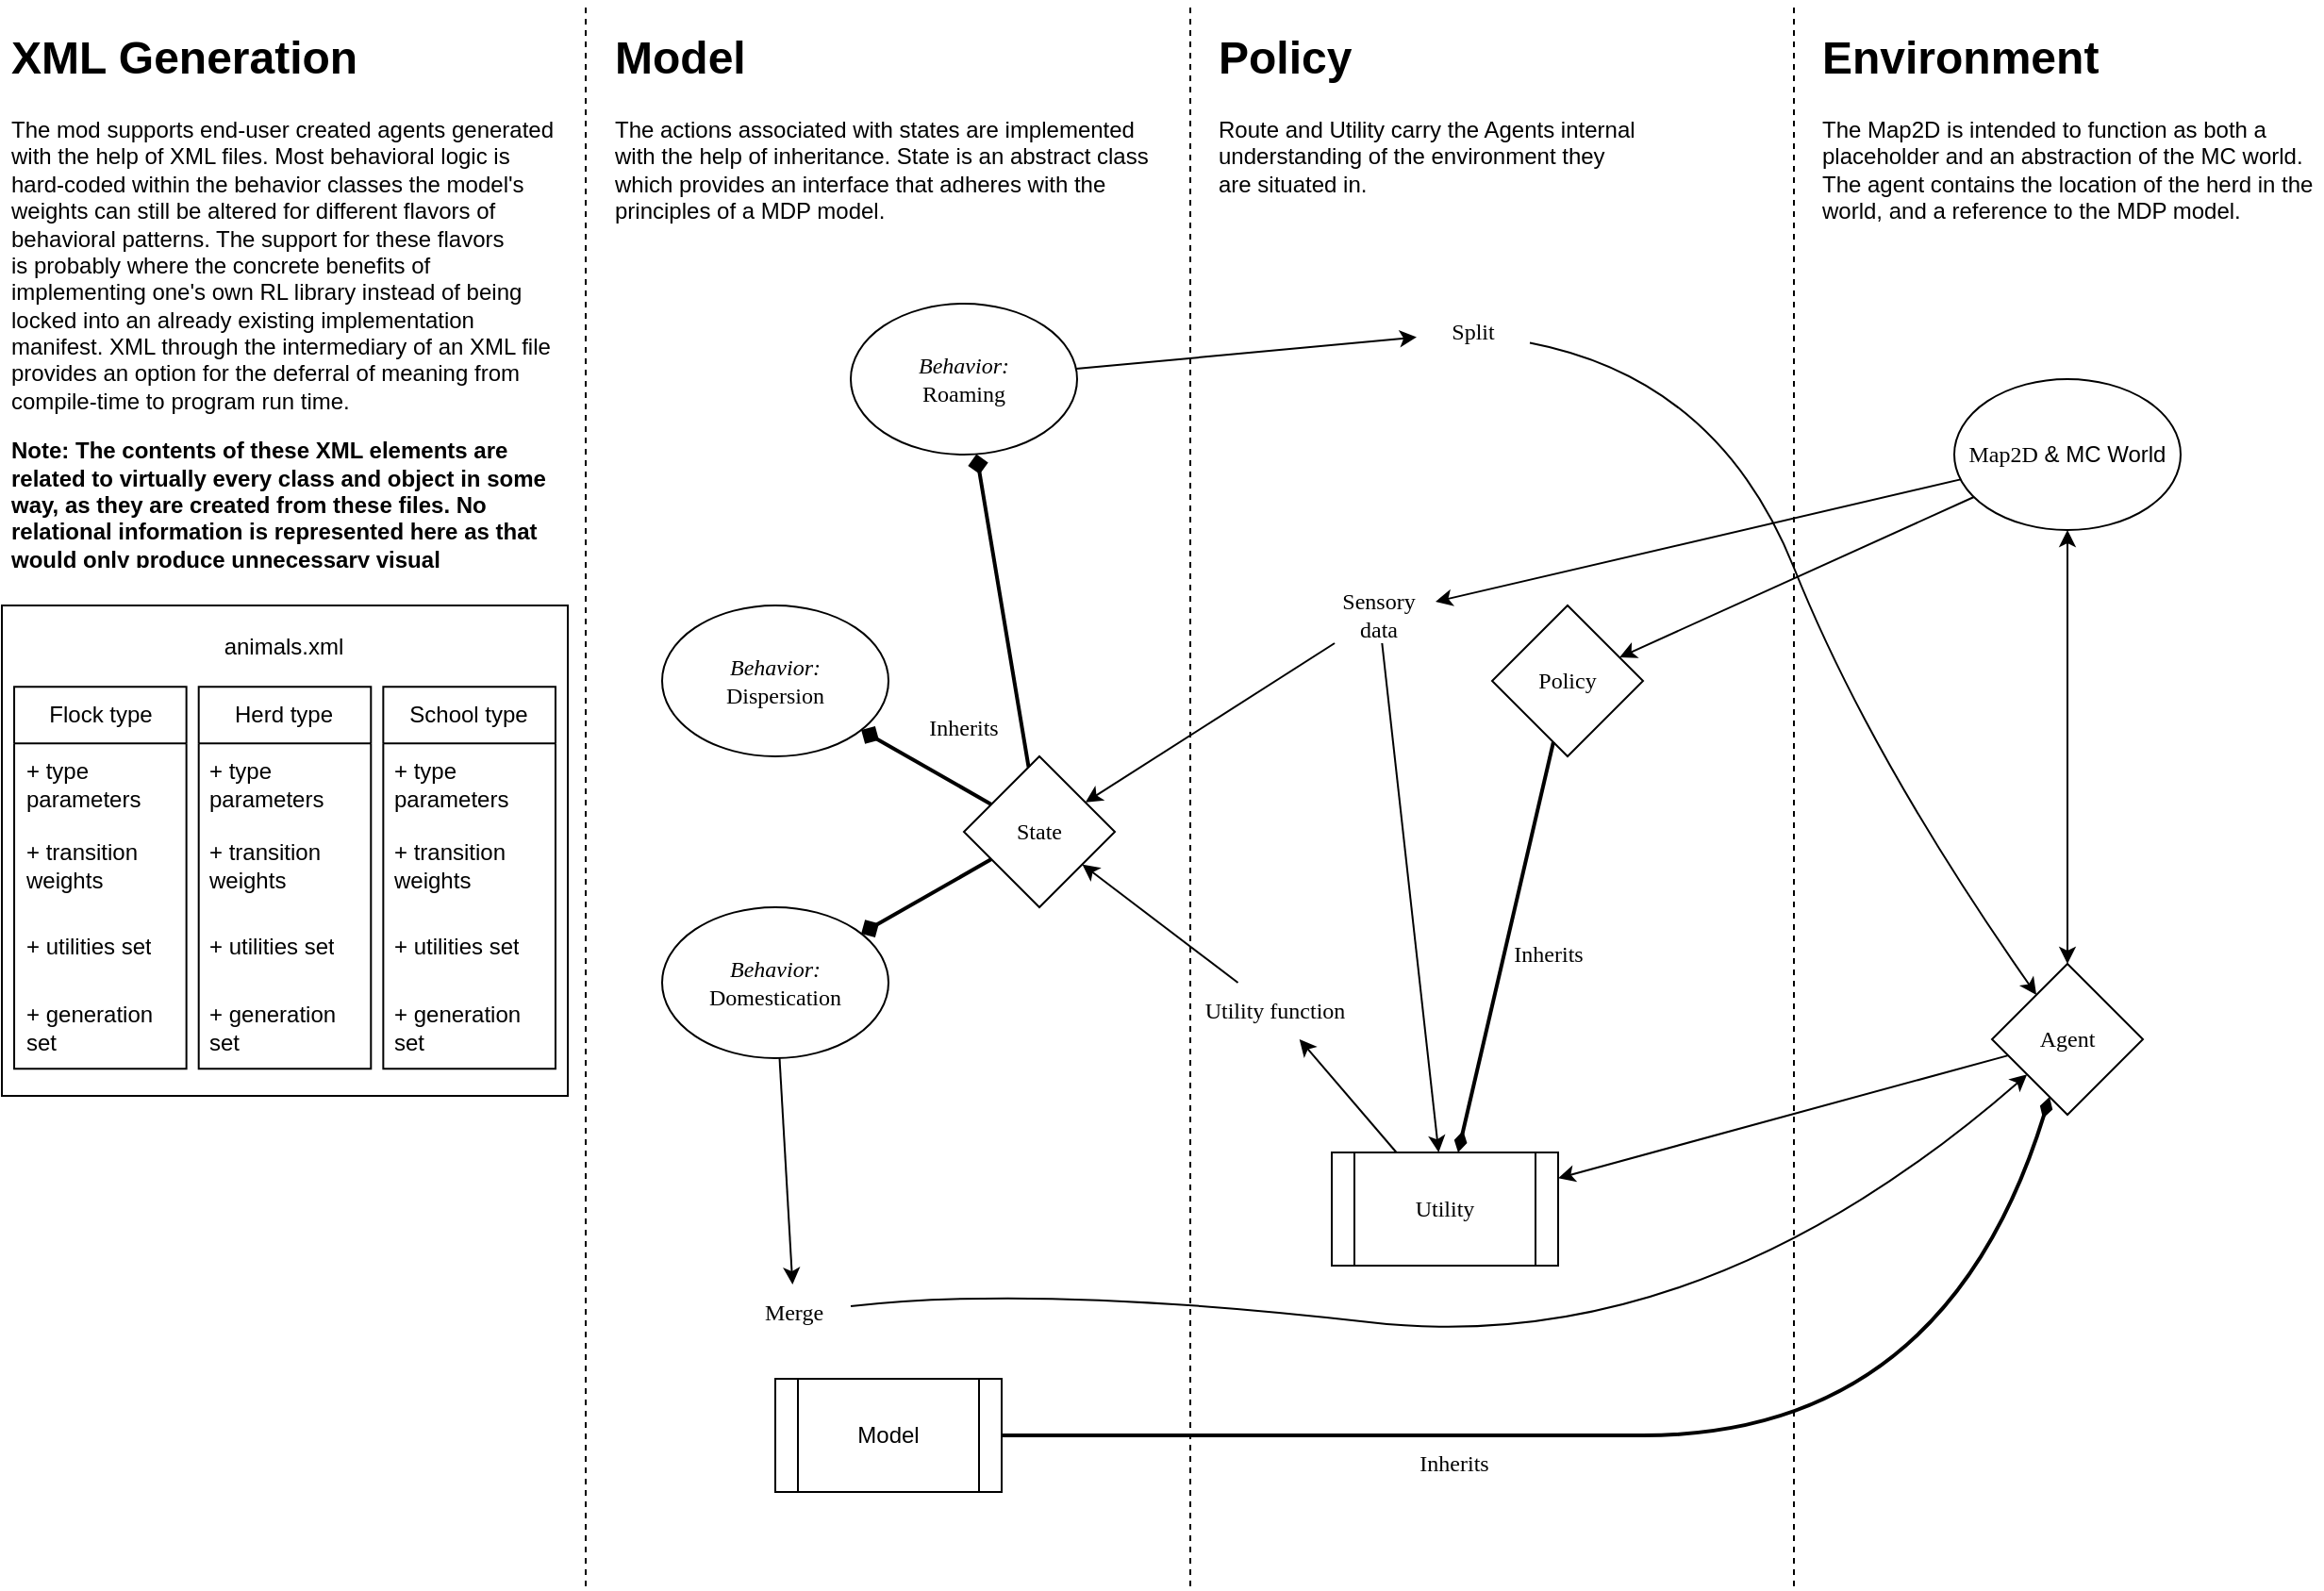 <mxfile version="23.1.5" type="device">
  <diagram name="Page-1" id="7JXrPKAyJ7wWPl7vSNfV">
    <mxGraphModel dx="1434" dy="782" grid="1" gridSize="10" guides="1" tooltips="1" connect="1" arrows="1" fold="1" page="1" pageScale="1" pageWidth="850" pageHeight="1100" math="0" shadow="0">
      <root>
        <mxCell id="0" />
        <mxCell id="1" parent="0" />
        <mxCell id="lVNiFEBrSiK-ItsxtjOx-6" value="&lt;font face=&quot;Times New Roman&quot;&gt;State&lt;/font&gt;" style="rhombus;whiteSpace=wrap;html=1;" parent="1" vertex="1">
          <mxGeometry x="520" y="400" width="80" height="80" as="geometry" />
        </mxCell>
        <mxCell id="lVNiFEBrSiK-ItsxtjOx-8" value="&lt;font face=&quot;Times New Roman&quot;&gt;Policy&lt;/font&gt;" style="rhombus;whiteSpace=wrap;html=1;" parent="1" vertex="1">
          <mxGeometry x="800" y="320" width="80" height="80" as="geometry" />
        </mxCell>
        <mxCell id="lVNiFEBrSiK-ItsxtjOx-10" value="" style="endArrow=classic;html=1;rounded=0;" parent="1" source="dSwTEOfcVy4rX0cfS0Ck-38" target="lVNiFEBrSiK-ItsxtjOx-11" edge="1">
          <mxGeometry width="50" height="50" relative="1" as="geometry">
            <mxPoint x="680" y="320" as="sourcePoint" />
            <mxPoint x="450" y="370" as="targetPoint" />
          </mxGeometry>
        </mxCell>
        <mxCell id="lVNiFEBrSiK-ItsxtjOx-11" value="&lt;font face=&quot;Times New Roman&quot;&gt;Utility&lt;/font&gt;" style="shape=process;whiteSpace=wrap;html=1;backgroundOutline=1;" parent="1" vertex="1">
          <mxGeometry x="715" y="610" width="120" height="60" as="geometry" />
        </mxCell>
        <mxCell id="lVNiFEBrSiK-ItsxtjOx-16" value="&lt;font face=&quot;Times New Roman&quot;&gt;Agent&lt;/font&gt;" style="rhombus;whiteSpace=wrap;html=1;" parent="1" vertex="1">
          <mxGeometry x="1065" y="510" width="80" height="80" as="geometry" />
        </mxCell>
        <mxCell id="dSwTEOfcVy4rX0cfS0Ck-3" value="" style="endArrow=diamond;html=1;rounded=0;strokeWidth=2;endFill=1;" parent="1" source="lVNiFEBrSiK-ItsxtjOx-6" target="pP5yFbsc6rLk0dpnXBnp-65" edge="1">
          <mxGeometry width="50" height="50" relative="1" as="geometry">
            <mxPoint x="400" y="420" as="sourcePoint" />
            <mxPoint x="520" y="230" as="targetPoint" />
          </mxGeometry>
        </mxCell>
        <mxCell id="dSwTEOfcVy4rX0cfS0Ck-12" value="&lt;font face=&quot;Times New Roman&quot;&gt;Map2D&lt;/font&gt; &amp;amp; MC World" style="ellipse;whiteSpace=wrap;html=1;" parent="1" vertex="1">
          <mxGeometry x="1045" y="200" width="120" height="80" as="geometry" />
        </mxCell>
        <mxCell id="dSwTEOfcVy4rX0cfS0Ck-14" value="" style="endArrow=none;dashed=1;html=1;rounded=0;" parent="1" edge="1">
          <mxGeometry width="50" height="50" relative="1" as="geometry">
            <mxPoint x="319.5" y="840" as="sourcePoint" />
            <mxPoint x="319.5" as="targetPoint" />
          </mxGeometry>
        </mxCell>
        <mxCell id="dSwTEOfcVy4rX0cfS0Ck-15" value="" style="endArrow=none;dashed=1;html=1;rounded=0;" parent="1" edge="1">
          <mxGeometry width="50" height="50" relative="1" as="geometry">
            <mxPoint x="640" y="840" as="sourcePoint" />
            <mxPoint x="640" as="targetPoint" />
          </mxGeometry>
        </mxCell>
        <mxCell id="dSwTEOfcVy4rX0cfS0Ck-27" value="&lt;div&gt;&lt;font face=&quot;Times New Roman&quot;&gt;&lt;i&gt;Behavior:&lt;/i&gt;&lt;/font&gt;&lt;/div&gt;&lt;div&gt;&lt;font face=&quot;Times New Roman&quot;&gt;Dispersion&lt;/font&gt;&lt;/div&gt;" style="ellipse;whiteSpace=wrap;html=1;" parent="1" vertex="1">
          <mxGeometry x="360" y="320" width="120" height="80" as="geometry" />
        </mxCell>
        <mxCell id="dSwTEOfcVy4rX0cfS0Ck-30" value="" style="endArrow=diamondThin;html=1;rounded=0;endFill=1;strokeWidth=2;" parent="1" source="lVNiFEBrSiK-ItsxtjOx-8" target="lVNiFEBrSiK-ItsxtjOx-11" edge="1">
          <mxGeometry width="50" height="50" relative="1" as="geometry">
            <mxPoint x="400" y="390" as="sourcePoint" />
            <mxPoint x="450" y="340" as="targetPoint" />
          </mxGeometry>
        </mxCell>
        <mxCell id="dSwTEOfcVy4rX0cfS0Ck-35" value="" style="endArrow=classic;startArrow=classic;html=1;rounded=0;" parent="1" source="lVNiFEBrSiK-ItsxtjOx-16" target="dSwTEOfcVy4rX0cfS0Ck-12" edge="1">
          <mxGeometry width="50" height="50" relative="1" as="geometry">
            <mxPoint x="400" y="410" as="sourcePoint" />
            <mxPoint x="450" y="360" as="targetPoint" />
          </mxGeometry>
        </mxCell>
        <mxCell id="dSwTEOfcVy4rX0cfS0Ck-40" value="" style="endArrow=classic;html=1;rounded=0;" parent="1" source="lVNiFEBrSiK-ItsxtjOx-16" target="lVNiFEBrSiK-ItsxtjOx-11" edge="1">
          <mxGeometry width="50" height="50" relative="1" as="geometry">
            <mxPoint x="400" y="410" as="sourcePoint" />
            <mxPoint x="450" y="360" as="targetPoint" />
          </mxGeometry>
        </mxCell>
        <mxCell id="dSwTEOfcVy4rX0cfS0Ck-16" value="" style="endArrow=none;dashed=1;html=1;rounded=0;" parent="1" edge="1">
          <mxGeometry width="50" height="50" relative="1" as="geometry">
            <mxPoint x="960" y="840" as="sourcePoint" />
            <mxPoint x="960" as="targetPoint" />
          </mxGeometry>
        </mxCell>
        <mxCell id="pP5yFbsc6rLk0dpnXBnp-47" value="" style="group" parent="1" vertex="1" connectable="0">
          <mxGeometry x="10" y="320" width="300" height="260" as="geometry" />
        </mxCell>
        <mxCell id="pP5yFbsc6rLk0dpnXBnp-33" value="" style="rounded=0;whiteSpace=wrap;html=1;" parent="pP5yFbsc6rLk0dpnXBnp-47" vertex="1">
          <mxGeometry width="300" height="260" as="geometry" />
        </mxCell>
        <mxCell id="pP5yFbsc6rLk0dpnXBnp-34" value="Herd type" style="swimlane;fontStyle=0;childLayout=stackLayout;horizontal=1;startSize=30;horizontalStack=0;resizeParent=1;resizeParentMax=0;resizeLast=0;collapsible=1;marginBottom=0;whiteSpace=wrap;html=1;" parent="pP5yFbsc6rLk0dpnXBnp-47" vertex="1">
          <mxGeometry x="104.348" y="43.125" width="91.304" height="202.5" as="geometry" />
        </mxCell>
        <mxCell id="pP5yFbsc6rLk0dpnXBnp-35" value="+ type parameters" style="text;strokeColor=none;fillColor=none;align=left;verticalAlign=middle;spacingLeft=4;spacingRight=4;overflow=hidden;points=[[0,0.5],[1,0.5]];portConstraint=eastwest;rotatable=0;whiteSpace=wrap;html=1;" parent="pP5yFbsc6rLk0dpnXBnp-34" vertex="1">
          <mxGeometry y="30" width="91.304" height="43.125" as="geometry" />
        </mxCell>
        <mxCell id="pP5yFbsc6rLk0dpnXBnp-36" value="+ transition weights" style="text;strokeColor=none;fillColor=none;align=left;verticalAlign=middle;spacingLeft=4;spacingRight=4;overflow=hidden;points=[[0,0.5],[1,0.5]];portConstraint=eastwest;rotatable=0;whiteSpace=wrap;html=1;" parent="pP5yFbsc6rLk0dpnXBnp-34" vertex="1">
          <mxGeometry y="73.125" width="91.304" height="43.125" as="geometry" />
        </mxCell>
        <mxCell id="pP5yFbsc6rLk0dpnXBnp-37" value="+ utilities set" style="text;strokeColor=none;fillColor=none;align=left;verticalAlign=middle;spacingLeft=4;spacingRight=4;overflow=hidden;points=[[0,0.5],[1,0.5]];portConstraint=eastwest;rotatable=0;whiteSpace=wrap;html=1;" parent="pP5yFbsc6rLk0dpnXBnp-34" vertex="1">
          <mxGeometry y="116.25" width="91.304" height="43.125" as="geometry" />
        </mxCell>
        <mxCell id="pP5yFbsc6rLk0dpnXBnp-59" value="+ generation set" style="text;strokeColor=none;fillColor=none;align=left;verticalAlign=middle;spacingLeft=4;spacingRight=4;overflow=hidden;points=[[0,0.5],[1,0.5]];portConstraint=eastwest;rotatable=0;whiteSpace=wrap;html=1;" parent="pP5yFbsc6rLk0dpnXBnp-34" vertex="1">
          <mxGeometry y="159.375" width="91.304" height="43.125" as="geometry" />
        </mxCell>
        <mxCell id="pP5yFbsc6rLk0dpnXBnp-38" value="Flock type" style="swimlane;fontStyle=0;childLayout=stackLayout;horizontal=1;startSize=30;horizontalStack=0;resizeParent=1;resizeParentMax=0;resizeLast=0;collapsible=1;marginBottom=0;whiteSpace=wrap;html=1;" parent="pP5yFbsc6rLk0dpnXBnp-47" vertex="1">
          <mxGeometry x="6.52" y="43.125" width="91.3" height="202.5" as="geometry">
            <mxRectangle x="6.52" y="43.125" width="70" height="30" as="alternateBounds" />
          </mxGeometry>
        </mxCell>
        <mxCell id="pP5yFbsc6rLk0dpnXBnp-39" value="+ type parameters" style="text;strokeColor=none;fillColor=none;align=left;verticalAlign=middle;spacingLeft=4;spacingRight=4;overflow=hidden;points=[[0,0.5],[1,0.5]];portConstraint=eastwest;rotatable=0;whiteSpace=wrap;html=1;" parent="pP5yFbsc6rLk0dpnXBnp-38" vertex="1">
          <mxGeometry y="30" width="91.3" height="43.125" as="geometry" />
        </mxCell>
        <mxCell id="pP5yFbsc6rLk0dpnXBnp-40" value="+ transition weights" style="text;strokeColor=none;fillColor=none;align=left;verticalAlign=middle;spacingLeft=4;spacingRight=4;overflow=hidden;points=[[0,0.5],[1,0.5]];portConstraint=eastwest;rotatable=0;whiteSpace=wrap;html=1;" parent="pP5yFbsc6rLk0dpnXBnp-38" vertex="1">
          <mxGeometry y="73.125" width="91.3" height="43.125" as="geometry" />
        </mxCell>
        <mxCell id="pP5yFbsc6rLk0dpnXBnp-41" value="+ utilities set" style="text;strokeColor=none;fillColor=none;align=left;verticalAlign=middle;spacingLeft=4;spacingRight=4;overflow=hidden;points=[[0,0.5],[1,0.5]];portConstraint=eastwest;rotatable=0;whiteSpace=wrap;html=1;" parent="pP5yFbsc6rLk0dpnXBnp-38" vertex="1">
          <mxGeometry y="116.25" width="91.3" height="43.125" as="geometry" />
        </mxCell>
        <mxCell id="pP5yFbsc6rLk0dpnXBnp-57" value="+ generation set" style="text;strokeColor=none;fillColor=none;align=left;verticalAlign=middle;spacingLeft=4;spacingRight=4;overflow=hidden;points=[[0,0.5],[1,0.5]];portConstraint=eastwest;rotatable=0;whiteSpace=wrap;html=1;" parent="pP5yFbsc6rLk0dpnXBnp-38" vertex="1">
          <mxGeometry y="159.375" width="91.3" height="43.125" as="geometry" />
        </mxCell>
        <mxCell id="pP5yFbsc6rLk0dpnXBnp-42" value="School type" style="swimlane;fontStyle=0;childLayout=stackLayout;horizontal=1;startSize=30;horizontalStack=0;resizeParent=1;resizeParentMax=0;resizeLast=0;collapsible=1;marginBottom=0;whiteSpace=wrap;html=1;" parent="pP5yFbsc6rLk0dpnXBnp-47" vertex="1">
          <mxGeometry x="202.174" y="43.125" width="91.304" height="202.5" as="geometry" />
        </mxCell>
        <mxCell id="pP5yFbsc6rLk0dpnXBnp-43" value="+ type parameters" style="text;strokeColor=none;fillColor=none;align=left;verticalAlign=middle;spacingLeft=4;spacingRight=4;overflow=hidden;points=[[0,0.5],[1,0.5]];portConstraint=eastwest;rotatable=0;whiteSpace=wrap;html=1;" parent="pP5yFbsc6rLk0dpnXBnp-42" vertex="1">
          <mxGeometry y="30" width="91.304" height="43.125" as="geometry" />
        </mxCell>
        <mxCell id="pP5yFbsc6rLk0dpnXBnp-44" value="+ transition weights" style="text;strokeColor=none;fillColor=none;align=left;verticalAlign=middle;spacingLeft=4;spacingRight=4;overflow=hidden;points=[[0,0.5],[1,0.5]];portConstraint=eastwest;rotatable=0;whiteSpace=wrap;html=1;" parent="pP5yFbsc6rLk0dpnXBnp-42" vertex="1">
          <mxGeometry y="73.125" width="91.304" height="43.125" as="geometry" />
        </mxCell>
        <mxCell id="pP5yFbsc6rLk0dpnXBnp-45" value="+ utilities set" style="text;strokeColor=none;fillColor=none;align=left;verticalAlign=middle;spacingLeft=4;spacingRight=4;overflow=hidden;points=[[0,0.5],[1,0.5]];portConstraint=eastwest;rotatable=0;whiteSpace=wrap;html=1;" parent="pP5yFbsc6rLk0dpnXBnp-42" vertex="1">
          <mxGeometry y="116.25" width="91.304" height="43.125" as="geometry" />
        </mxCell>
        <mxCell id="pP5yFbsc6rLk0dpnXBnp-60" value="+ generation set" style="text;strokeColor=none;fillColor=none;align=left;verticalAlign=middle;spacingLeft=4;spacingRight=4;overflow=hidden;points=[[0,0.5],[1,0.5]];portConstraint=eastwest;rotatable=0;whiteSpace=wrap;html=1;" parent="pP5yFbsc6rLk0dpnXBnp-42" vertex="1">
          <mxGeometry y="159.375" width="91.304" height="43.125" as="geometry" />
        </mxCell>
        <mxCell id="pP5yFbsc6rLk0dpnXBnp-46" value="animals.xml" style="text;html=1;align=center;verticalAlign=middle;whiteSpace=wrap;rounded=0;" parent="pP5yFbsc6rLk0dpnXBnp-47" vertex="1">
          <mxGeometry x="130.435" width="39.13" height="43.125" as="geometry" />
        </mxCell>
        <mxCell id="pP5yFbsc6rLk0dpnXBnp-61" value="" style="endArrow=classic;html=1;rounded=0;" parent="1" source="dSwTEOfcVy4rX0cfS0Ck-12" target="dSwTEOfcVy4rX0cfS0Ck-38" edge="1">
          <mxGeometry width="50" height="50" relative="1" as="geometry">
            <mxPoint x="701" y="391" as="sourcePoint" />
            <mxPoint x="638" y="440" as="targetPoint" />
          </mxGeometry>
        </mxCell>
        <mxCell id="dSwTEOfcVy4rX0cfS0Ck-38" value="&lt;font face=&quot;Times New Roman&quot;&gt;Sensory data&lt;/font&gt;" style="text;html=1;strokeColor=none;fillColor=none;align=center;verticalAlign=middle;whiteSpace=wrap;rounded=0;" parent="1" vertex="1">
          <mxGeometry x="710" y="310" width="60" height="30" as="geometry" />
        </mxCell>
        <mxCell id="pP5yFbsc6rLk0dpnXBnp-62" value="" style="endArrow=classic;html=1;rounded=0;" parent="1" source="9Zgt1S_HbPwTMhmwRLdi-1" target="lVNiFEBrSiK-ItsxtjOx-6" edge="1">
          <mxGeometry width="50" height="50" relative="1" as="geometry">
            <mxPoint x="537" y="470" as="sourcePoint" />
            <mxPoint x="600" y="410" as="targetPoint" />
          </mxGeometry>
        </mxCell>
        <mxCell id="pP5yFbsc6rLk0dpnXBnp-64" value="&lt;div&gt;&lt;font face=&quot;Times New Roman&quot;&gt;&lt;i&gt;Behavior:&lt;/i&gt;&lt;/font&gt;&lt;/div&gt;&lt;div&gt;&lt;font face=&quot;Times New Roman&quot;&gt;Domestication&lt;/font&gt;&lt;/div&gt;" style="ellipse;whiteSpace=wrap;html=1;" parent="1" vertex="1">
          <mxGeometry x="360" y="480" width="120" height="80" as="geometry" />
        </mxCell>
        <mxCell id="pP5yFbsc6rLk0dpnXBnp-65" value="&lt;div&gt;&lt;font face=&quot;Times New Roman&quot;&gt;&lt;i&gt;Behavior:&lt;br&gt;&lt;/i&gt;&lt;/font&gt;&lt;/div&gt;&lt;div&gt;&lt;font face=&quot;Times New Roman&quot;&gt;Roaming&lt;/font&gt;&lt;/div&gt;" style="ellipse;whiteSpace=wrap;html=1;" parent="1" vertex="1">
          <mxGeometry x="460" y="160" width="120" height="80" as="geometry" />
        </mxCell>
        <mxCell id="x7aXzdeeP8qqurAPJKMT-1" value="" style="endArrow=diamond;html=1;rounded=0;strokeWidth=2;endFill=1;" parent="1" source="lVNiFEBrSiK-ItsxtjOx-6" target="pP5yFbsc6rLk0dpnXBnp-64" edge="1">
          <mxGeometry width="50" height="50" relative="1" as="geometry">
            <mxPoint x="791.5" y="293" as="sourcePoint" />
            <mxPoint x="808.5" y="120" as="targetPoint" />
          </mxGeometry>
        </mxCell>
        <mxCell id="x7aXzdeeP8qqurAPJKMT-2" value="" style="endArrow=diamond;html=1;rounded=0;strokeWidth=2;endFill=1;" parent="1" source="lVNiFEBrSiK-ItsxtjOx-6" target="dSwTEOfcVy4rX0cfS0Ck-27" edge="1">
          <mxGeometry width="50" height="50" relative="1" as="geometry">
            <mxPoint x="740" y="327" as="sourcePoint" />
            <mxPoint x="795" y="70" as="targetPoint" />
          </mxGeometry>
        </mxCell>
        <mxCell id="x7aXzdeeP8qqurAPJKMT-12" value="&lt;h1&gt;Model&lt;br&gt;&lt;/h1&gt;&lt;p&gt;The actions associated with states are implemented with the help of inheritance. State is an abstract class which provides an interface that adheres with the principles of a MDP model.&lt;br&gt;&lt;/p&gt;" style="text;html=1;spacing=5;spacingTop=-20;whiteSpace=wrap;overflow=hidden;rounded=0;" parent="1" vertex="1">
          <mxGeometry x="330" y="10" width="300" height="140" as="geometry" />
        </mxCell>
        <mxCell id="x7aXzdeeP8qqurAPJKMT-13" value="&lt;h1&gt;XML Generation&lt;/h1&gt;&lt;p&gt;The mod supports end-user created agents&amp;nbsp;generated with the help of XML files. Most behavioral logic is hard-coded within the behavior classes the model&#39;s weights can still be altered for different flavors of behavioral patterns. The support for these flavors is&amp;nbsp;probably  where the concrete benefits of implementing one&#39;s own RL library instead of being locked into an already existing implementation manifest. XML through the intermediary of an XML file provides an option for the deferral of meaning from compile-time to program run time.&lt;br&gt;&lt;/p&gt;&lt;p&gt;&lt;b&gt;Note: The contents of these XML elements are related to virtually every class and object in some way, as they are created from these files. No relational information is represented here as that would only produce unnecessary visual complexity in the graph.&lt;/b&gt;&lt;br&gt;&lt;/p&gt;" style="text;html=1;spacing=5;spacingTop=-20;whiteSpace=wrap;overflow=hidden;rounded=0;" parent="1" vertex="1">
          <mxGeometry x="10" y="10" width="300" height="290" as="geometry" />
        </mxCell>
        <mxCell id="x7aXzdeeP8qqurAPJKMT-14" value="&lt;h1&gt;Policy&lt;br&gt;&lt;/h1&gt;&lt;div&gt;Route and Utility carry the Agents internal understanding of the environment they are situated in.&lt;br&gt;&lt;/div&gt;" style="text;html=1;spacing=5;spacingTop=-20;whiteSpace=wrap;overflow=hidden;rounded=0;" parent="1" vertex="1">
          <mxGeometry x="650" y="10" width="230" height="140" as="geometry" />
        </mxCell>
        <mxCell id="x7aXzdeeP8qqurAPJKMT-15" value="&lt;h1&gt;Environment&lt;br&gt;&lt;/h1&gt;&lt;p&gt;The Map2D is intended to function as both a placeholder and an abstraction of the MC world. The agent contains the location of the herd in the world, and a reference to the MDP model.&lt;br&gt;&lt;/p&gt;" style="text;html=1;spacing=5;spacingTop=-20;whiteSpace=wrap;overflow=hidden;rounded=0;" parent="1" vertex="1">
          <mxGeometry x="970" y="10" width="270" height="140" as="geometry" />
        </mxCell>
        <mxCell id="x7aXzdeeP8qqurAPJKMT-17" value="" style="curved=1;endArrow=classic;html=1;rounded=0;" parent="1" source="x7aXzdeeP8qqurAPJKMT-8" target="lVNiFEBrSiK-ItsxtjOx-16" edge="1">
          <mxGeometry width="50" height="50" relative="1" as="geometry">
            <mxPoint x="1010" y="395" as="sourcePoint" />
            <mxPoint x="1060" y="345" as="targetPoint" />
            <Array as="points">
              <mxPoint x="920" y="200" />
              <mxPoint x="1000" y="400" />
            </Array>
          </mxGeometry>
        </mxCell>
        <mxCell id="x7aXzdeeP8qqurAPJKMT-18" value="" style="endArrow=classic;html=1;rounded=0;" parent="1" source="dSwTEOfcVy4rX0cfS0Ck-38" target="lVNiFEBrSiK-ItsxtjOx-6" edge="1">
          <mxGeometry width="50" height="50" relative="1" as="geometry">
            <mxPoint x="810" y="390" as="sourcePoint" />
            <mxPoint x="810" y="650" as="targetPoint" />
          </mxGeometry>
        </mxCell>
        <mxCell id="x7aXzdeeP8qqurAPJKMT-19" value="&lt;font face=&quot;Times New Roman&quot;&gt;Inherits&lt;/font&gt;" style="text;html=1;align=center;verticalAlign=middle;whiteSpace=wrap;rounded=0;" parent="1" vertex="1">
          <mxGeometry x="490" y="370" width="60" height="30" as="geometry" />
        </mxCell>
        <mxCell id="x7aXzdeeP8qqurAPJKMT-21" value="" style="curved=1;endArrow=classic;html=1;rounded=0;" parent="1" source="pP5yFbsc6rLk0dpnXBnp-65" target="x7aXzdeeP8qqurAPJKMT-8" edge="1">
          <mxGeometry width="50" height="50" relative="1" as="geometry">
            <mxPoint x="599" y="246" as="sourcePoint" />
            <mxPoint x="1130" y="570" as="targetPoint" />
            <Array as="points" />
          </mxGeometry>
        </mxCell>
        <mxCell id="x7aXzdeeP8qqurAPJKMT-8" value="&lt;font face=&quot;Times New Roman&quot;&gt;Split&lt;/font&gt;" style="text;html=1;strokeColor=none;fillColor=none;align=center;verticalAlign=middle;whiteSpace=wrap;rounded=0;" parent="1" vertex="1">
          <mxGeometry x="760" y="160" width="60" height="30" as="geometry" />
        </mxCell>
        <mxCell id="x7aXzdeeP8qqurAPJKMT-28" value="" style="endArrow=classic;html=1;rounded=0;" parent="1" source="dSwTEOfcVy4rX0cfS0Ck-12" target="lVNiFEBrSiK-ItsxtjOx-8" edge="1">
          <mxGeometry width="50" height="50" relative="1" as="geometry">
            <mxPoint x="1106" y="350.5" as="sourcePoint" />
            <mxPoint x="790" y="449.5" as="targetPoint" />
          </mxGeometry>
        </mxCell>
        <mxCell id="9Zgt1S_HbPwTMhmwRLdi-2" value="" style="endArrow=classic;html=1;rounded=0;" edge="1" parent="1" source="lVNiFEBrSiK-ItsxtjOx-11" target="9Zgt1S_HbPwTMhmwRLdi-1">
          <mxGeometry width="50" height="50" relative="1" as="geometry">
            <mxPoint x="748" y="610" as="sourcePoint" />
            <mxPoint x="579" y="421" as="targetPoint" />
          </mxGeometry>
        </mxCell>
        <mxCell id="9Zgt1S_HbPwTMhmwRLdi-1" value="&lt;font face=&quot;Times New Roman&quot;&gt;Utility function&lt;/font&gt;" style="text;html=1;align=center;verticalAlign=middle;whiteSpace=wrap;rounded=0;" vertex="1" parent="1">
          <mxGeometry x="640" y="520" width="90" height="30" as="geometry" />
        </mxCell>
        <mxCell id="9Zgt1S_HbPwTMhmwRLdi-3" value="&lt;font face=&quot;Times New Roman&quot;&gt;Inherits&lt;/font&gt;" style="text;html=1;align=center;verticalAlign=middle;whiteSpace=wrap;rounded=0;" vertex="1" parent="1">
          <mxGeometry x="800" y="490" width="60" height="30" as="geometry" />
        </mxCell>
        <mxCell id="9Zgt1S_HbPwTMhmwRLdi-5" value="" style="curved=1;endArrow=classic;html=1;rounded=0;" edge="1" parent="1" source="dSwTEOfcVy4rX0cfS0Ck-32" target="lVNiFEBrSiK-ItsxtjOx-16">
          <mxGeometry width="50" height="50" relative="1" as="geometry">
            <mxPoint x="680" y="410" as="sourcePoint" />
            <mxPoint x="730" y="360" as="targetPoint" />
            <Array as="points">
              <mxPoint x="560" y="680" />
              <mxPoint x="910" y="720" />
            </Array>
          </mxGeometry>
        </mxCell>
        <mxCell id="9Zgt1S_HbPwTMhmwRLdi-6" value="" style="curved=1;endArrow=classic;html=1;rounded=0;" edge="1" parent="1" source="pP5yFbsc6rLk0dpnXBnp-64" target="dSwTEOfcVy4rX0cfS0Ck-32">
          <mxGeometry width="50" height="50" relative="1" as="geometry">
            <mxPoint x="445" y="556" as="sourcePoint" />
            <mxPoint x="1110" y="650" as="targetPoint" />
            <Array as="points" />
          </mxGeometry>
        </mxCell>
        <mxCell id="dSwTEOfcVy4rX0cfS0Ck-32" value="&lt;font face=&quot;Times New Roman&quot;&gt;Merge&lt;/font&gt;" style="text;html=1;strokeColor=none;fillColor=none;align=center;verticalAlign=middle;whiteSpace=wrap;rounded=0;" parent="1" vertex="1">
          <mxGeometry x="400" y="680" width="60" height="30" as="geometry" />
        </mxCell>
        <mxCell id="9Zgt1S_HbPwTMhmwRLdi-7" value="Model" style="shape=process;whiteSpace=wrap;html=1;backgroundOutline=1;" vertex="1" parent="1">
          <mxGeometry x="420" y="730" width="120" height="60" as="geometry" />
        </mxCell>
        <mxCell id="9Zgt1S_HbPwTMhmwRLdi-9" value="" style="curved=1;endArrow=none;html=1;rounded=0;endFill=0;strokeWidth=2;endSize=6;startArrow=diamondThin;startFill=1;" edge="1" parent="1" source="lVNiFEBrSiK-ItsxtjOx-16" target="9Zgt1S_HbPwTMhmwRLdi-7">
          <mxGeometry width="50" height="50" relative="1" as="geometry">
            <mxPoint x="680" y="560" as="sourcePoint" />
            <mxPoint x="730" y="510" as="targetPoint" />
            <Array as="points">
              <mxPoint x="1040" y="760" />
              <mxPoint x="720" y="760" />
            </Array>
          </mxGeometry>
        </mxCell>
        <mxCell id="9Zgt1S_HbPwTMhmwRLdi-13" value="&lt;font face=&quot;Times New Roman&quot;&gt;Inherits&lt;/font&gt;" style="text;html=1;align=center;verticalAlign=middle;whiteSpace=wrap;rounded=0;" vertex="1" parent="1">
          <mxGeometry x="750" y="760" width="60" height="30" as="geometry" />
        </mxCell>
      </root>
    </mxGraphModel>
  </diagram>
</mxfile>
